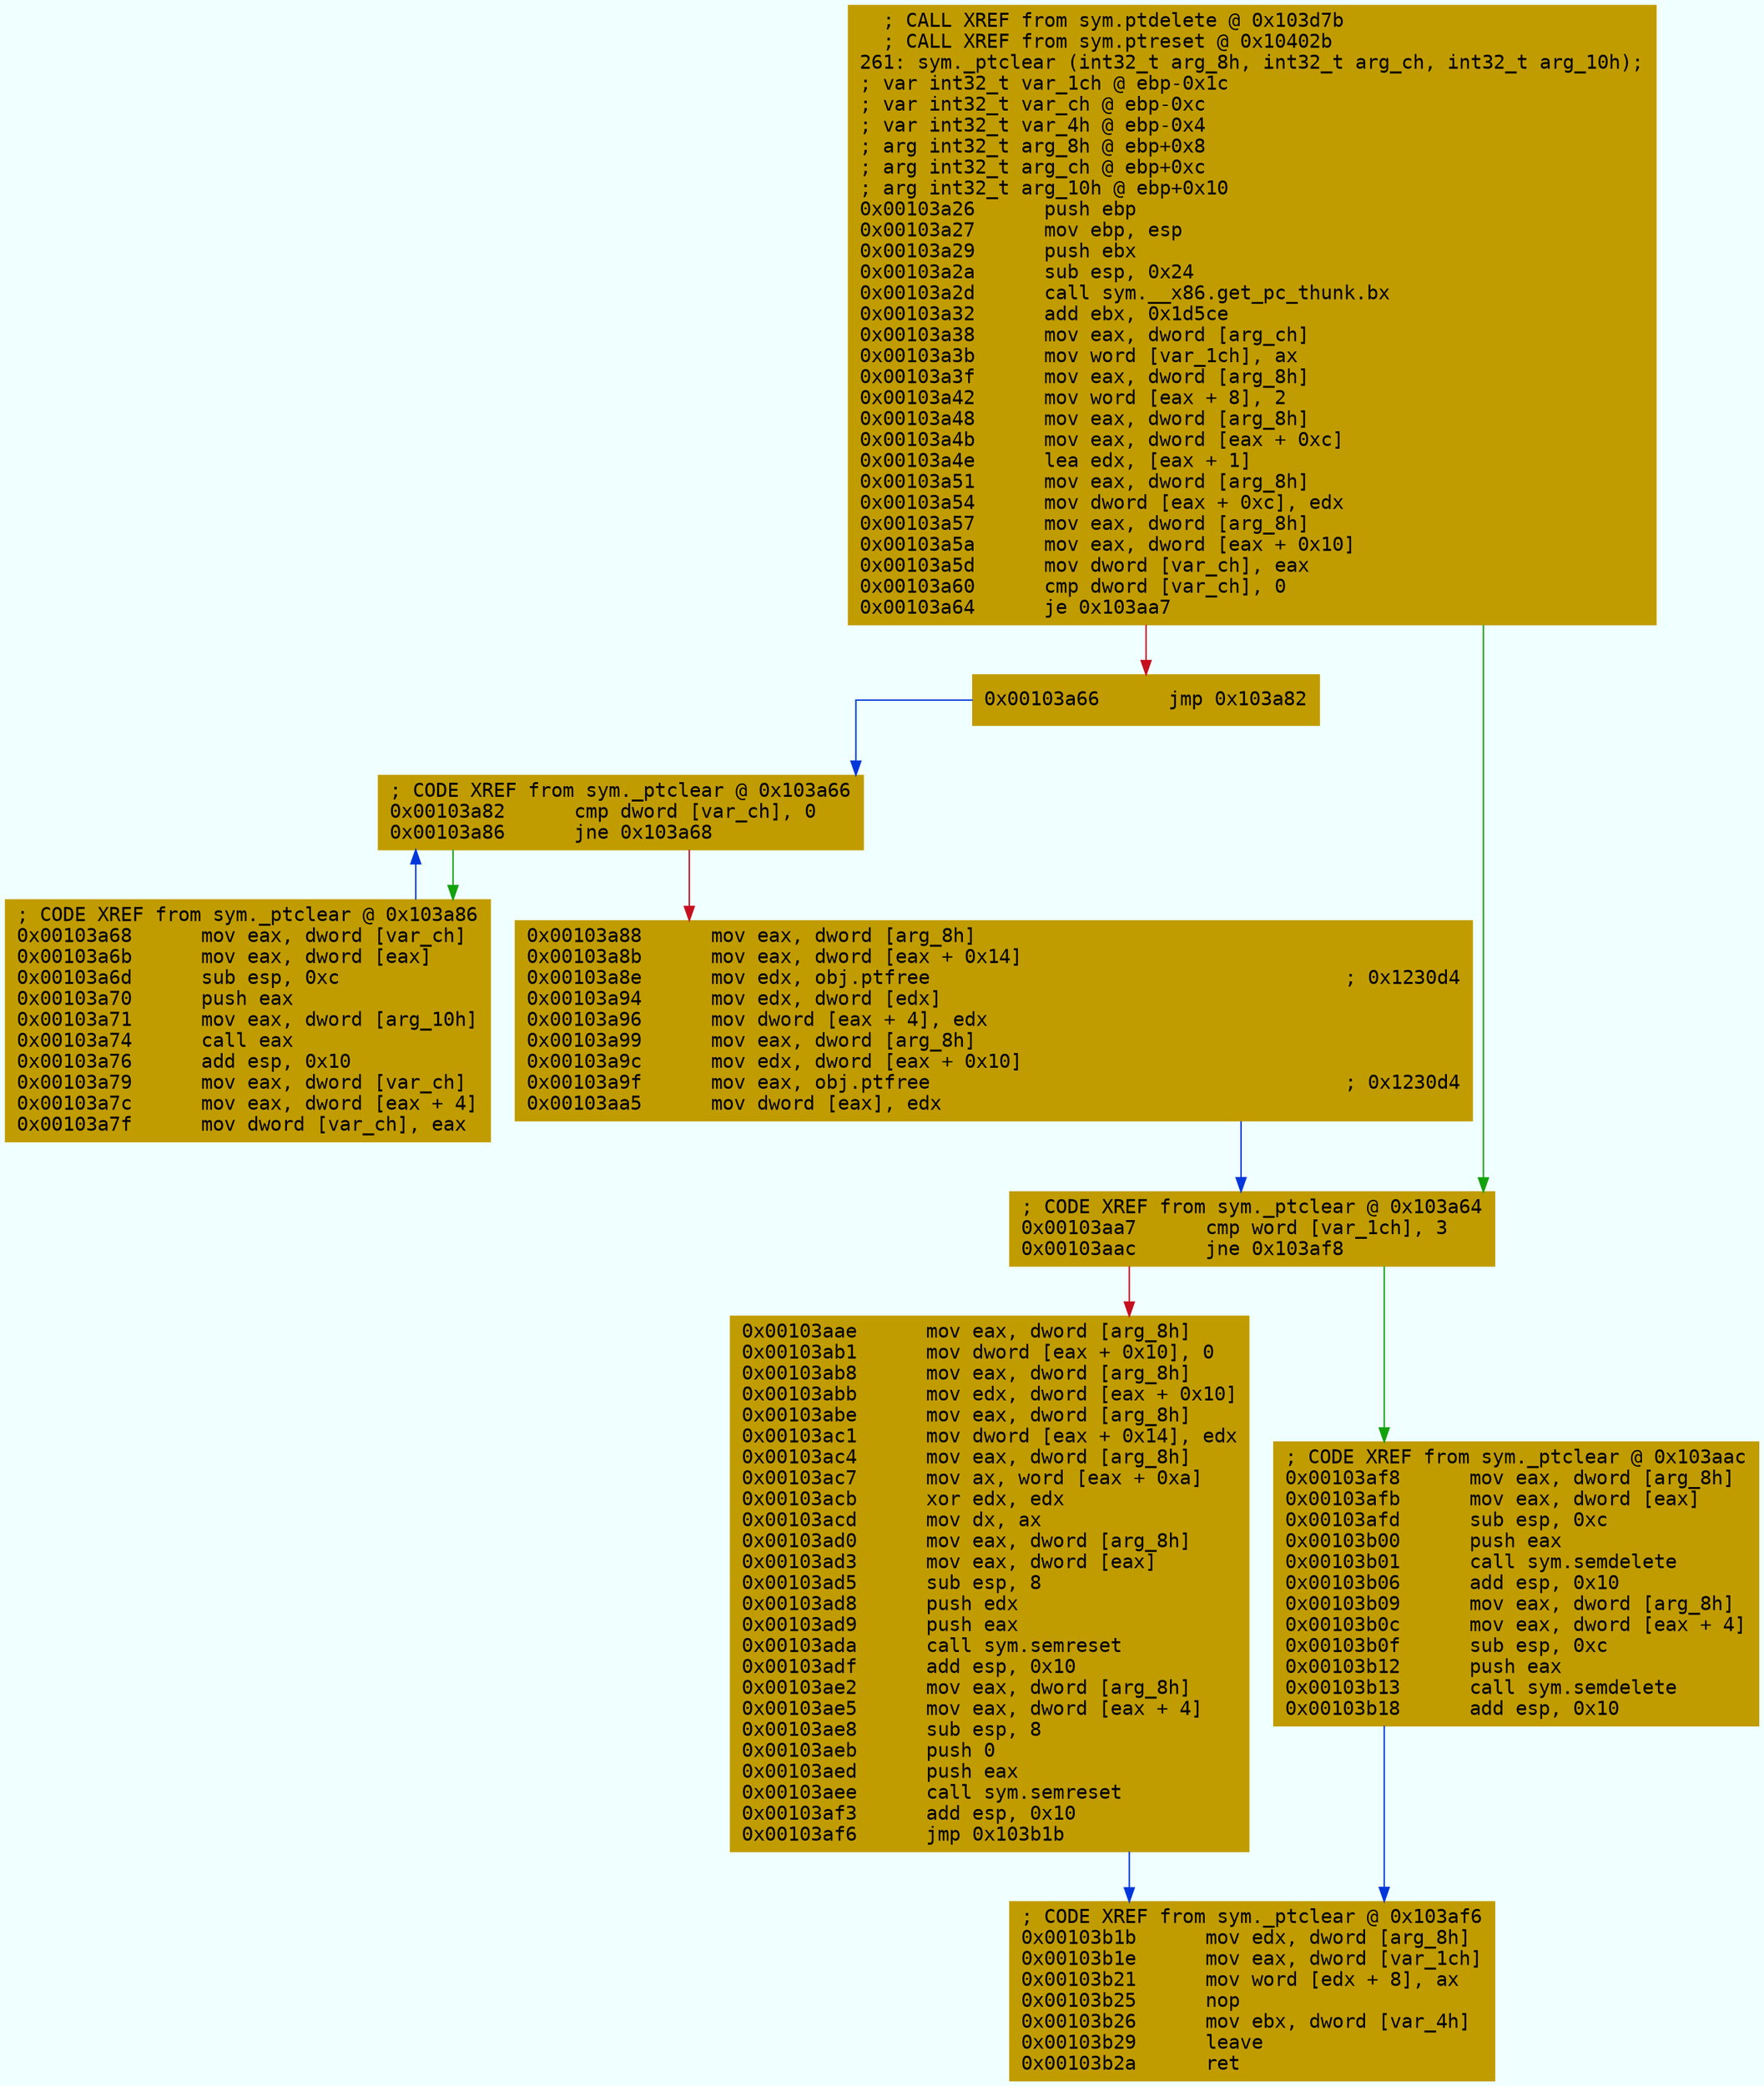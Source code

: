 digraph code {
	graph [bgcolor=azure fontsize=8 fontname="Courier" splines="ortho"];
	node [fillcolor=gray style=filled shape=box];
	edge [arrowhead="normal"];
	"0x00103a26" [URL="sym._ptclear/0x00103a26", fillcolor="#c19c00",color="#c19c00", fontname="Courier",label="  ; CALL XREF from sym.ptdelete @ 0x103d7b\l  ; CALL XREF from sym.ptreset @ 0x10402b\l261: sym._ptclear (int32_t arg_8h, int32_t arg_ch, int32_t arg_10h);\l; var int32_t var_1ch @ ebp-0x1c\l; var int32_t var_ch @ ebp-0xc\l; var int32_t var_4h @ ebp-0x4\l; arg int32_t arg_8h @ ebp+0x8\l; arg int32_t arg_ch @ ebp+0xc\l; arg int32_t arg_10h @ ebp+0x10\l0x00103a26      push ebp\l0x00103a27      mov ebp, esp\l0x00103a29      push ebx\l0x00103a2a      sub esp, 0x24\l0x00103a2d      call sym.__x86.get_pc_thunk.bx\l0x00103a32      add ebx, 0x1d5ce\l0x00103a38      mov eax, dword [arg_ch]\l0x00103a3b      mov word [var_1ch], ax\l0x00103a3f      mov eax, dword [arg_8h]\l0x00103a42      mov word [eax + 8], 2\l0x00103a48      mov eax, dword [arg_8h]\l0x00103a4b      mov eax, dword [eax + 0xc]\l0x00103a4e      lea edx, [eax + 1]\l0x00103a51      mov eax, dword [arg_8h]\l0x00103a54      mov dword [eax + 0xc], edx\l0x00103a57      mov eax, dword [arg_8h]\l0x00103a5a      mov eax, dword [eax + 0x10]\l0x00103a5d      mov dword [var_ch], eax\l0x00103a60      cmp dword [var_ch], 0\l0x00103a64      je 0x103aa7\l"]
	"0x00103a66" [URL="sym._ptclear/0x00103a66", fillcolor="#c19c00",color="#c19c00", fontname="Courier",label="0x00103a66      jmp 0x103a82\l"]
	"0x00103a68" [URL="sym._ptclear/0x00103a68", fillcolor="#c19c00",color="#c19c00", fontname="Courier",label="; CODE XREF from sym._ptclear @ 0x103a86\l0x00103a68      mov eax, dword [var_ch]\l0x00103a6b      mov eax, dword [eax]\l0x00103a6d      sub esp, 0xc\l0x00103a70      push eax\l0x00103a71      mov eax, dword [arg_10h]\l0x00103a74      call eax\l0x00103a76      add esp, 0x10\l0x00103a79      mov eax, dword [var_ch]\l0x00103a7c      mov eax, dword [eax + 4]\l0x00103a7f      mov dword [var_ch], eax\l"]
	"0x00103a82" [URL="sym._ptclear/0x00103a82", fillcolor="#c19c00",color="#c19c00", fontname="Courier",label="; CODE XREF from sym._ptclear @ 0x103a66\l0x00103a82      cmp dword [var_ch], 0\l0x00103a86      jne 0x103a68\l"]
	"0x00103a88" [URL="sym._ptclear/0x00103a88", fillcolor="#c19c00",color="#c19c00", fontname="Courier",label="0x00103a88      mov eax, dword [arg_8h]\l0x00103a8b      mov eax, dword [eax + 0x14]\l0x00103a8e      mov edx, obj.ptfree                                    ; 0x1230d4\l0x00103a94      mov edx, dword [edx]\l0x00103a96      mov dword [eax + 4], edx\l0x00103a99      mov eax, dword [arg_8h]\l0x00103a9c      mov edx, dword [eax + 0x10]\l0x00103a9f      mov eax, obj.ptfree                                    ; 0x1230d4\l0x00103aa5      mov dword [eax], edx\l"]
	"0x00103aa7" [URL="sym._ptclear/0x00103aa7", fillcolor="#c19c00",color="#c19c00", fontname="Courier",label="; CODE XREF from sym._ptclear @ 0x103a64\l0x00103aa7      cmp word [var_1ch], 3\l0x00103aac      jne 0x103af8\l"]
	"0x00103aae" [URL="sym._ptclear/0x00103aae", fillcolor="#c19c00",color="#c19c00", fontname="Courier",label="0x00103aae      mov eax, dword [arg_8h]\l0x00103ab1      mov dword [eax + 0x10], 0\l0x00103ab8      mov eax, dword [arg_8h]\l0x00103abb      mov edx, dword [eax + 0x10]\l0x00103abe      mov eax, dword [arg_8h]\l0x00103ac1      mov dword [eax + 0x14], edx\l0x00103ac4      mov eax, dword [arg_8h]\l0x00103ac7      mov ax, word [eax + 0xa]\l0x00103acb      xor edx, edx\l0x00103acd      mov dx, ax\l0x00103ad0      mov eax, dword [arg_8h]\l0x00103ad3      mov eax, dword [eax]\l0x00103ad5      sub esp, 8\l0x00103ad8      push edx\l0x00103ad9      push eax\l0x00103ada      call sym.semreset\l0x00103adf      add esp, 0x10\l0x00103ae2      mov eax, dword [arg_8h]\l0x00103ae5      mov eax, dword [eax + 4]\l0x00103ae8      sub esp, 8\l0x00103aeb      push 0\l0x00103aed      push eax\l0x00103aee      call sym.semreset\l0x00103af3      add esp, 0x10\l0x00103af6      jmp 0x103b1b\l"]
	"0x00103af8" [URL="sym._ptclear/0x00103af8", fillcolor="#c19c00",color="#c19c00", fontname="Courier",label="; CODE XREF from sym._ptclear @ 0x103aac\l0x00103af8      mov eax, dword [arg_8h]\l0x00103afb      mov eax, dword [eax]\l0x00103afd      sub esp, 0xc\l0x00103b00      push eax\l0x00103b01      call sym.semdelete\l0x00103b06      add esp, 0x10\l0x00103b09      mov eax, dword [arg_8h]\l0x00103b0c      mov eax, dword [eax + 4]\l0x00103b0f      sub esp, 0xc\l0x00103b12      push eax\l0x00103b13      call sym.semdelete\l0x00103b18      add esp, 0x10\l"]
	"0x00103b1b" [URL="sym._ptclear/0x00103b1b", fillcolor="#c19c00",color="#c19c00", fontname="Courier",label="; CODE XREF from sym._ptclear @ 0x103af6\l0x00103b1b      mov edx, dword [arg_8h]\l0x00103b1e      mov eax, dword [var_1ch]\l0x00103b21      mov word [edx + 8], ax\l0x00103b25      nop\l0x00103b26      mov ebx, dword [var_4h]\l0x00103b29      leave\l0x00103b2a      ret\l"]
        "0x00103a26" -> "0x00103aa7" [color="#13a10e"];
        "0x00103a26" -> "0x00103a66" [color="#c50f1f"];
        "0x00103a66" -> "0x00103a82" [color="#0037da"];
        "0x00103a68" -> "0x00103a82" [color="#0037da"];
        "0x00103a82" -> "0x00103a68" [color="#13a10e"];
        "0x00103a82" -> "0x00103a88" [color="#c50f1f"];
        "0x00103a88" -> "0x00103aa7" [color="#0037da"];
        "0x00103aa7" -> "0x00103af8" [color="#13a10e"];
        "0x00103aa7" -> "0x00103aae" [color="#c50f1f"];
        "0x00103aae" -> "0x00103b1b" [color="#0037da"];
        "0x00103af8" -> "0x00103b1b" [color="#0037da"];
}

